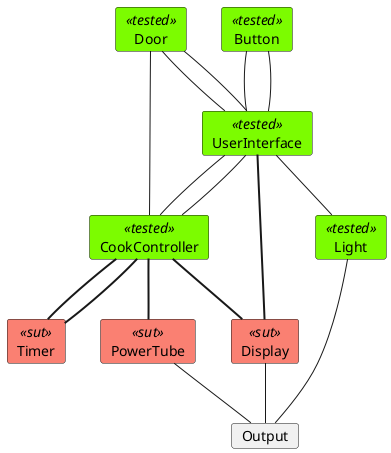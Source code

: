 @startuml IT03-Sut

'Testing colors:
skinparam card{
    backgroundColor<<tested>> lawngreen
    backgroundColor<<sut>> salmon
    backgroundColor<<test>> salmon
    backgroundColor<<fake>> gold
}


'0.
    card Door<<tested>>
    card Button<<tested>>

'1.
    card UserInterface<<tested>>

'2.
    card CookController<<tested>>
    card Light<<tested>>

'3.
    card Timer<<sut>>
    card PowerTube<<sut>>
    card Display<<sut>>

'4 
    card Output

'Relations projects
' 0. to 1.
Door -- UserInterface
Door -- UserInterface

Button -- UserInterface
Button -- UserInterface


'Relations CookController:
'1.
UserInterface -- CookController
UserInterface -- CookController
'1. to 2.
Door - CookController


CookController -[thickness=2]- PowerTube

'1. to 2.
UserInterface -[thickness=2]- Display
UserInterface -- Light
CookController -[thickness=2]- Display

CookController -[thickness=2]- Timer
CookController -[thickness=2]- Timer 


' Relations 2. to 3.
Light -- Output
Display -- Output
PowerTube -- Output



@enduml